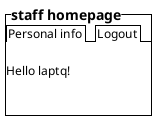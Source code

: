 @startsalt

{^==staff homepage
    {/ Personal info | Logout}

    .
    Hello laptq!
    .
    .
}

@endsalt

